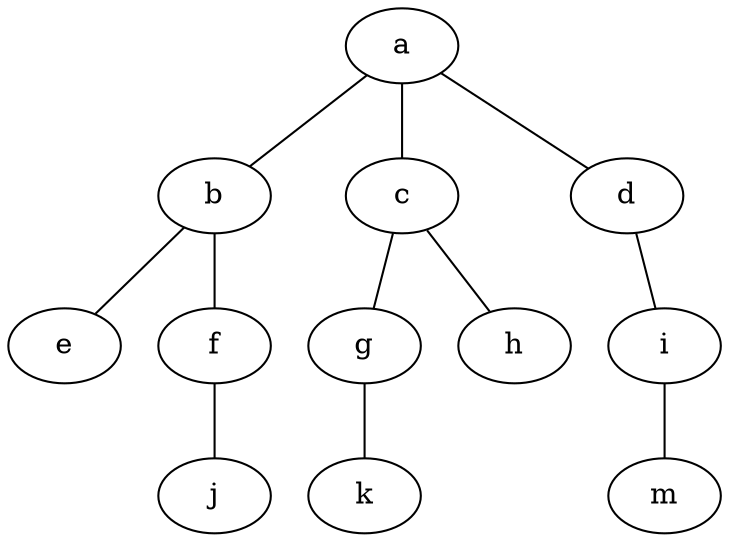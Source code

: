 graph pic1 { 
  a -- b;
  a -- c;
  a -- d;
  b -- {e,f};
  f -- j;
  c -- {g,h};
  g -- {k};
  d -- i -- m;
} 